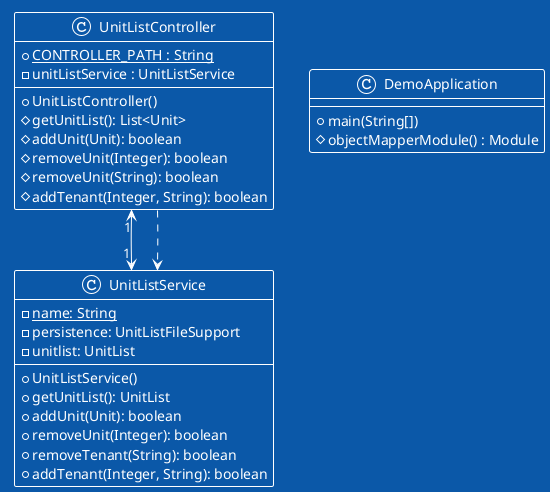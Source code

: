 @startuml
!theme amiga

UnitListController "1"<-->"1" UnitListService
UnitListController ..> UnitListService

class UnitListController{
  +CONTROLLER_PATH : String {static}
  -unitListService : UnitListService 

  +UnitListController()
  #getUnitList(): List<Unit> 
  #addUnit(Unit): boolean
  #removeUnit(Integer): boolean
  #removeUnit(String): boolean
  #addTenant(Integer, String): boolean
}

class UnitListService{
  -name: String {static}
  -persistence: UnitListFileSupport
  -unitlist: UnitList

  +UnitListService()
  +getUnitList(): UnitList
  +addUnit(Unit): boolean
  +removeUnit(Integer): boolean
  +removeTenant(String): boolean
  +addTenant(Integer, String): boolean
}

class DemoApplication{
  +main(String[])
  #objectMapperModule() : Module
}

@enduml